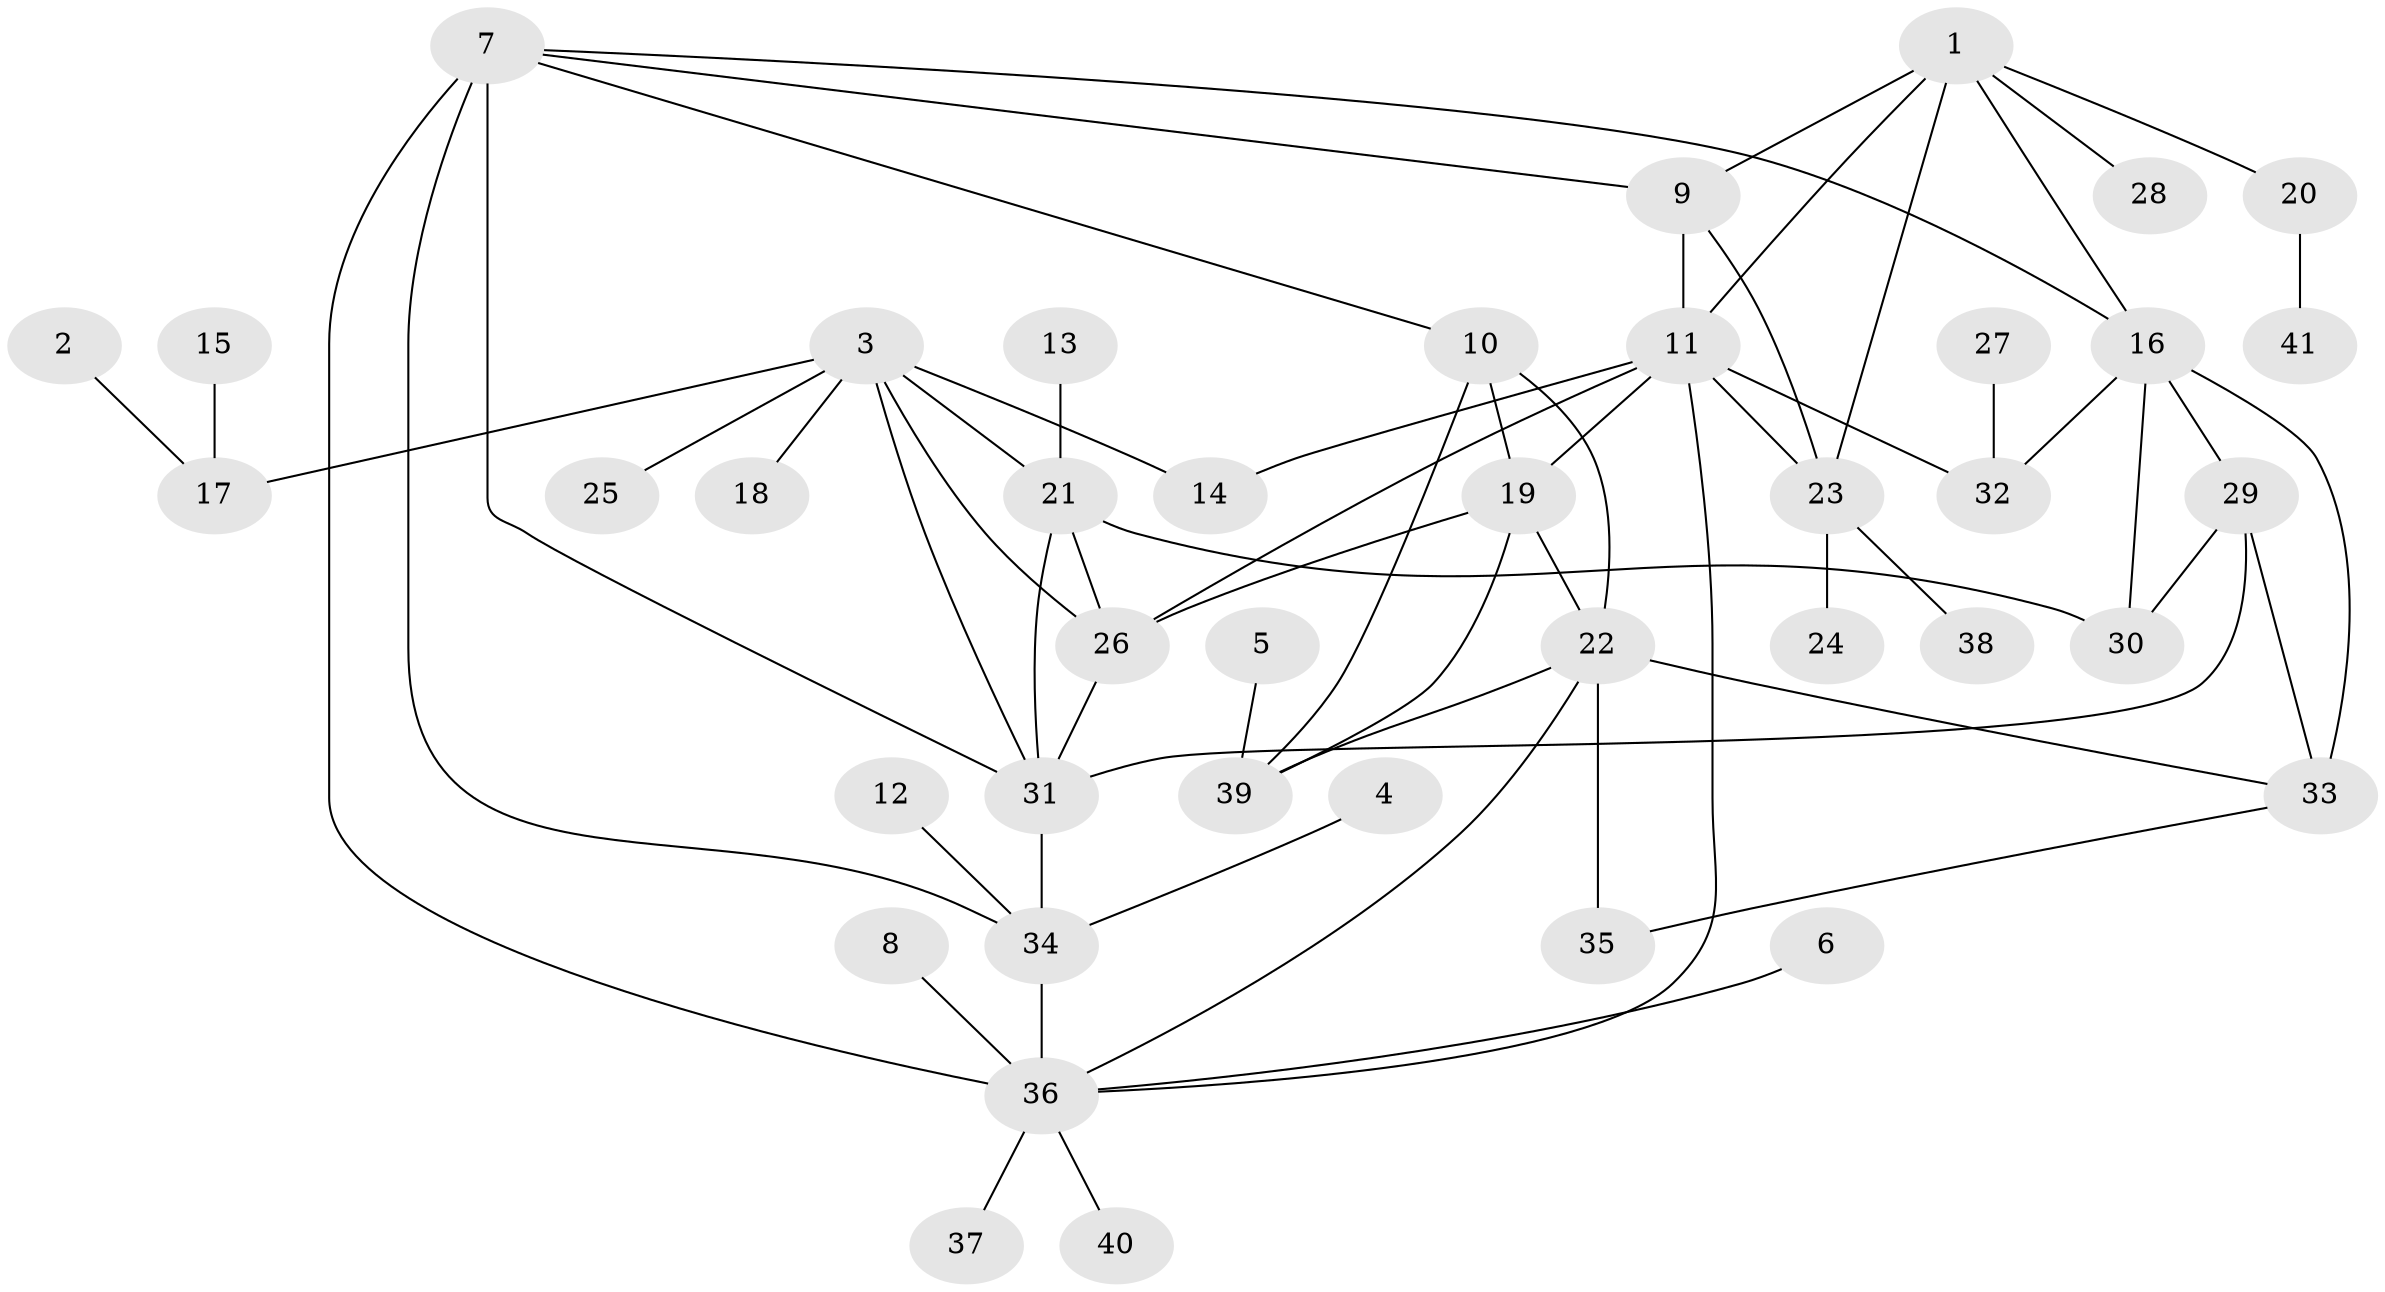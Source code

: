 // original degree distribution, {7: 0.0975609756097561, 6: 0.0975609756097561, 11: 0.012195121951219513, 4: 0.04878048780487805, 8: 0.012195121951219513, 5: 0.012195121951219513, 1: 0.5365853658536586, 2: 0.15853658536585366, 3: 0.024390243902439025}
// Generated by graph-tools (version 1.1) at 2025/02/03/09/25 03:02:47]
// undirected, 41 vertices, 65 edges
graph export_dot {
graph [start="1"]
  node [color=gray90,style=filled];
  1;
  2;
  3;
  4;
  5;
  6;
  7;
  8;
  9;
  10;
  11;
  12;
  13;
  14;
  15;
  16;
  17;
  18;
  19;
  20;
  21;
  22;
  23;
  24;
  25;
  26;
  27;
  28;
  29;
  30;
  31;
  32;
  33;
  34;
  35;
  36;
  37;
  38;
  39;
  40;
  41;
  1 -- 9 [weight=1.0];
  1 -- 11 [weight=1.0];
  1 -- 16 [weight=1.0];
  1 -- 20 [weight=1.0];
  1 -- 23 [weight=1.0];
  1 -- 28 [weight=1.0];
  2 -- 17 [weight=1.0];
  3 -- 14 [weight=1.0];
  3 -- 17 [weight=1.0];
  3 -- 18 [weight=1.0];
  3 -- 21 [weight=1.0];
  3 -- 25 [weight=1.0];
  3 -- 26 [weight=1.0];
  3 -- 31 [weight=1.0];
  4 -- 34 [weight=1.0];
  5 -- 39 [weight=1.0];
  6 -- 36 [weight=1.0];
  7 -- 9 [weight=1.0];
  7 -- 10 [weight=1.0];
  7 -- 16 [weight=1.0];
  7 -- 31 [weight=1.0];
  7 -- 34 [weight=2.0];
  7 -- 36 [weight=1.0];
  8 -- 36 [weight=1.0];
  9 -- 11 [weight=1.0];
  9 -- 23 [weight=1.0];
  10 -- 19 [weight=1.0];
  10 -- 22 [weight=1.0];
  10 -- 39 [weight=1.0];
  11 -- 14 [weight=1.0];
  11 -- 19 [weight=1.0];
  11 -- 23 [weight=1.0];
  11 -- 26 [weight=1.0];
  11 -- 32 [weight=1.0];
  11 -- 36 [weight=1.0];
  12 -- 34 [weight=1.0];
  13 -- 21 [weight=1.0];
  15 -- 17 [weight=1.0];
  16 -- 29 [weight=2.0];
  16 -- 30 [weight=1.0];
  16 -- 32 [weight=1.0];
  16 -- 33 [weight=2.0];
  19 -- 22 [weight=1.0];
  19 -- 26 [weight=1.0];
  19 -- 39 [weight=1.0];
  20 -- 41 [weight=1.0];
  21 -- 26 [weight=1.0];
  21 -- 30 [weight=1.0];
  21 -- 31 [weight=1.0];
  22 -- 33 [weight=1.0];
  22 -- 35 [weight=1.0];
  22 -- 36 [weight=1.0];
  22 -- 39 [weight=1.0];
  23 -- 24 [weight=1.0];
  23 -- 38 [weight=1.0];
  26 -- 31 [weight=1.0];
  27 -- 32 [weight=1.0];
  29 -- 30 [weight=1.0];
  29 -- 31 [weight=1.0];
  29 -- 33 [weight=1.0];
  31 -- 34 [weight=1.0];
  33 -- 35 [weight=1.0];
  34 -- 36 [weight=2.0];
  36 -- 37 [weight=1.0];
  36 -- 40 [weight=1.0];
}
